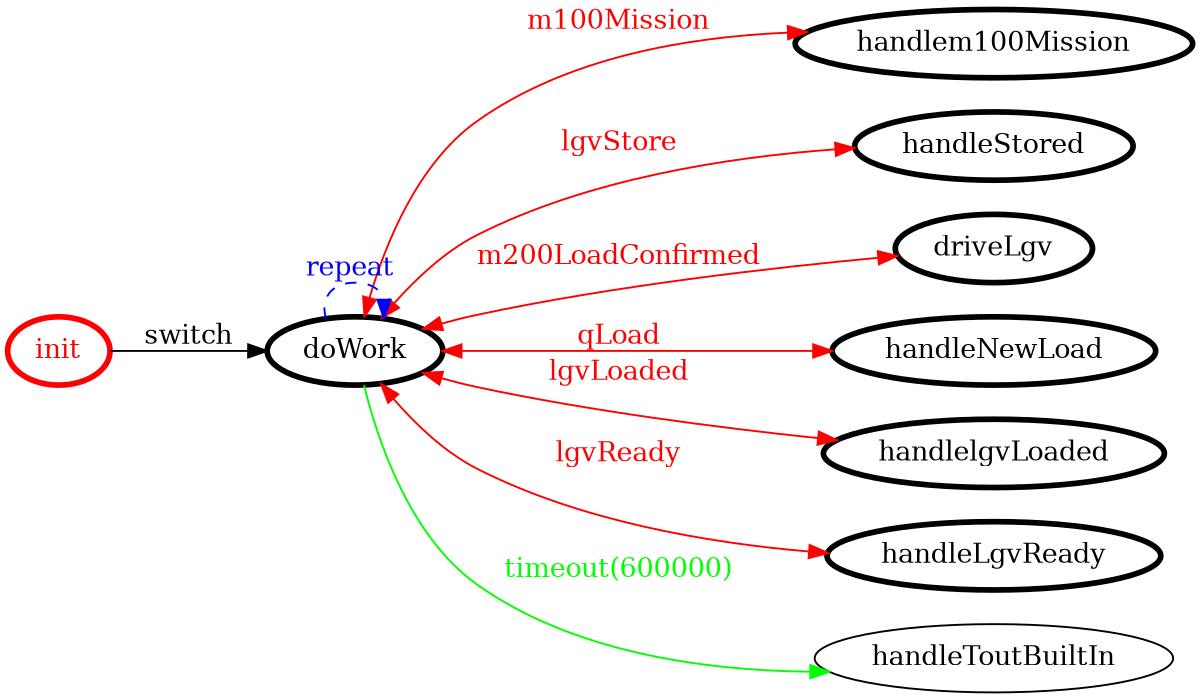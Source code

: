 /*
*
* A GraphViz DOT FSM description 
* Please use a GraphViz visualizer (like http://www.webgraphviz.com)
*  
*/

digraph finite_state_machine {
	rankdir=LR
	size="8,5"
	
	init [ color = red ][ fontcolor = red ][ penwidth = 3 ]
	handlem100Mission [ color = black ][ fontcolor = black ][ penwidth = 3 ]
	handleStored [ color = black ][ fontcolor = black ][ penwidth = 3 ]
	doWork [ color = black ][ fontcolor = black ][ penwidth = 3 ]
	driveLgv [ color = black ][ fontcolor = black ][ penwidth = 3 ]
	handleNewLoad [ color = black ][ fontcolor = black ][ penwidth = 3 ]
	handlelgvLoaded [ color = black ][ fontcolor = black ][ penwidth = 3 ]
	handleLgvReady [ color = black ][ fontcolor = black ][ penwidth = 3 ]
	
	doWork -> handleLgvReady [ label = "lgvReady" ][ color = red ][ fontcolor = red ][ dir = both ]
	doWork -> handleNewLoad [ label = "qLoad" ][ color = red ][ fontcolor = red ][ dir = both ]
	doWork -> handlem100Mission [ label = "m100Mission" ][ color = red ][ fontcolor = red ][ dir = both ]
	init -> doWork [ label = "switch" ][ color = black ][ fontcolor = black ]
	doWork -> handleStored [ label = "lgvStore" ][ color = red ][ fontcolor = red ][ dir = both ]
	doWork -> doWork [ label = "repeat "][ style = dashed ][ color = blue ][ fontcolor = blue ]
	doWork -> handleToutBuiltIn [ label = "timeout(600000)" ][ color = green ][ fontcolor = green ]
	doWork -> driveLgv [ label = "m200LoadConfirmed" ][ color = red ][ fontcolor = red ][ dir = both ]
	doWork -> handlelgvLoaded [ label = "lgvLoaded" ][ color = red ][ fontcolor = red ][ dir = both ]
}

